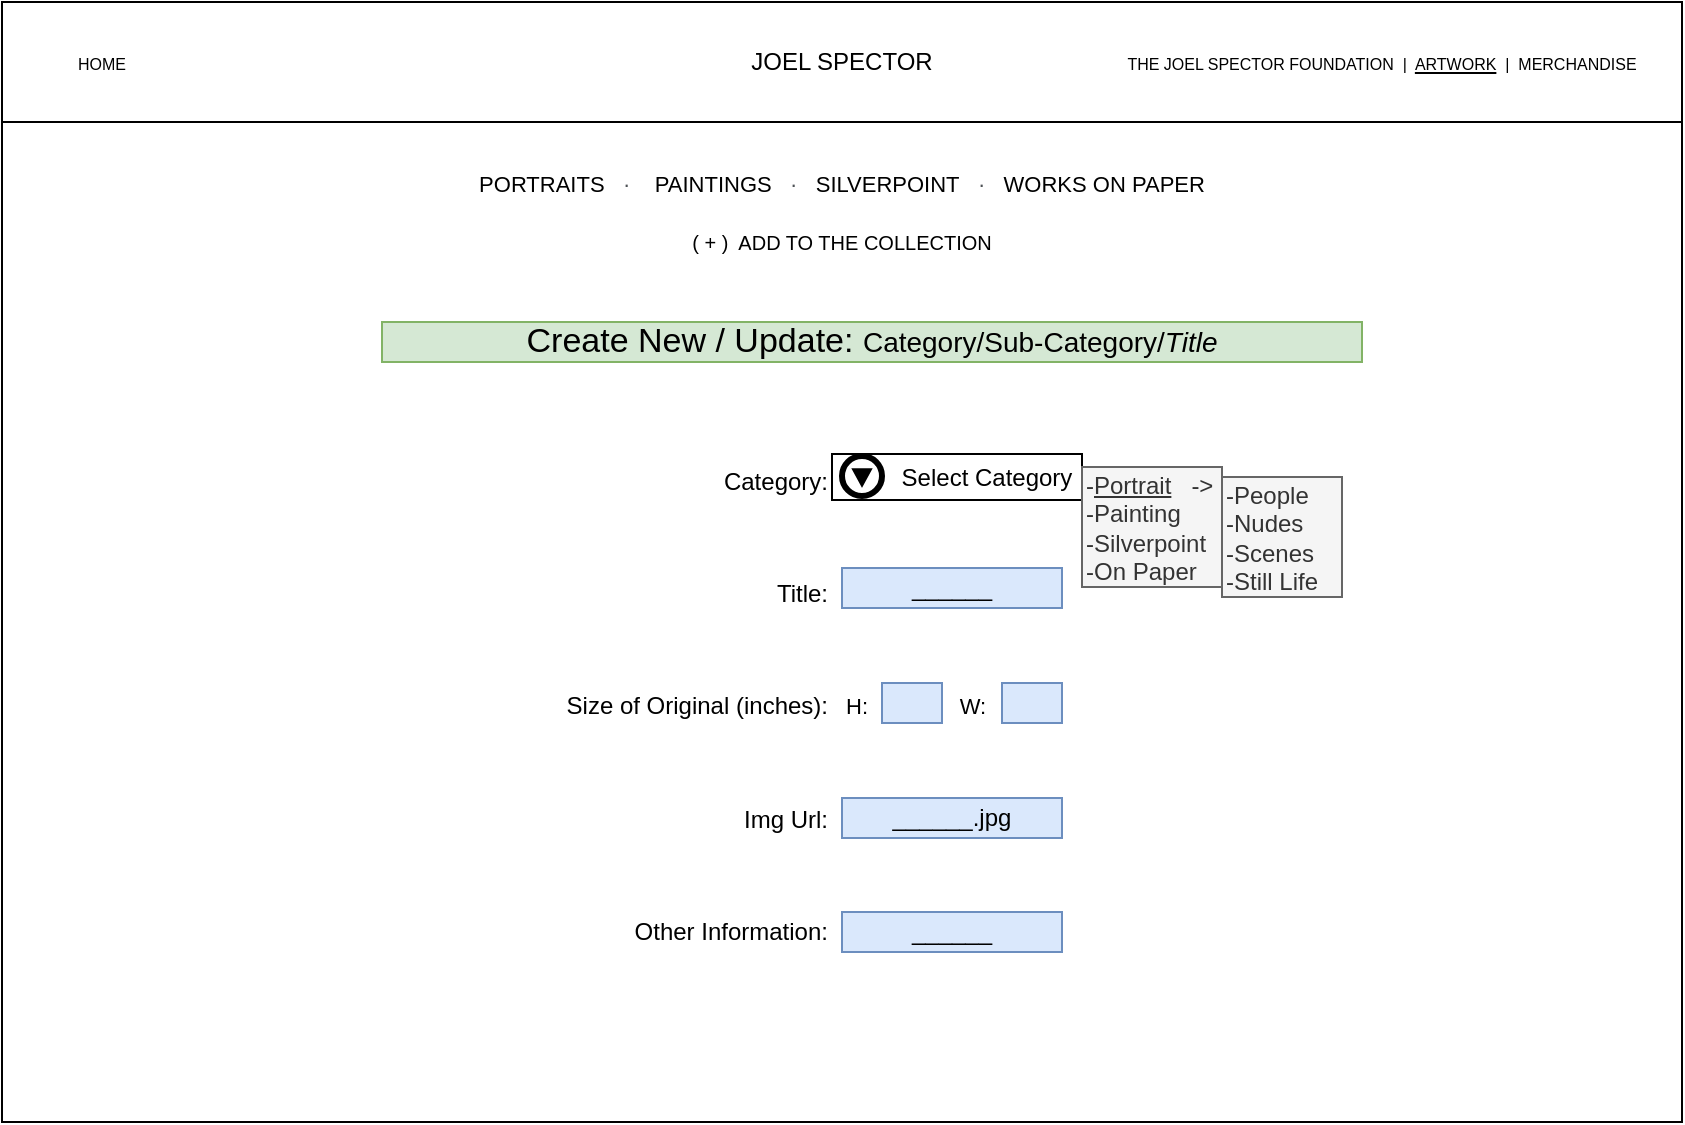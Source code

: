 <mxfile version="11.2.5" type="device" pages="1"><diagram id="U1AN3vYH6OboSDcvxBDI" name="Page-1"><mxGraphModel dx="1175" dy="704" grid="1" gridSize="10" guides="1" tooltips="1" connect="1" arrows="1" fold="1" page="1" pageScale="1" pageWidth="1100" pageHeight="850" math="0" shadow="0"><root><mxCell id="0"/><mxCell id="1" parent="0"/><mxCell id="Fhqgec3cTz_qxED8VwZ8-1" value="" style="rounded=0;whiteSpace=wrap;html=1;" vertex="1" parent="1"><mxGeometry x="120" y="80" width="840" height="560" as="geometry"/></mxCell><mxCell id="Fhqgec3cTz_qxED8VwZ8-2" value="JOEL SPECTOR" style="rounded=0;whiteSpace=wrap;html=1;" vertex="1" parent="1"><mxGeometry x="120" y="80" width="840" height="60" as="geometry"/></mxCell><mxCell id="Fhqgec3cTz_qxED8VwZ8-3" value="&lt;font style=&quot;font-size: 8px&quot;&gt;HOME&lt;/font&gt;" style="text;html=1;strokeColor=none;fillColor=none;align=center;verticalAlign=middle;whiteSpace=wrap;rounded=0;" vertex="1" parent="1"><mxGeometry x="150" y="100" width="40" height="20" as="geometry"/></mxCell><mxCell id="Fhqgec3cTz_qxED8VwZ8-4" value="&lt;font style=&quot;font-size: 8px&quot;&gt;THE JOEL SPECTOR FOUNDATION&amp;nbsp; |&amp;nbsp; &lt;u&gt;ARTWORK&lt;/u&gt;&amp;nbsp; |&amp;nbsp; MERCHANDISE&lt;/font&gt;" style="text;html=1;strokeColor=none;fillColor=none;align=center;verticalAlign=middle;whiteSpace=wrap;rounded=0;" vertex="1" parent="1"><mxGeometry x="660" y="100" width="300" height="20" as="geometry"/></mxCell><mxCell id="Fhqgec3cTz_qxED8VwZ8-5" value="&lt;font style=&quot;font-size: 11px&quot;&gt;&lt;font style=&quot;font-size: 11px&quot; face=&quot;Helvetica&quot;&gt;PORTRAITS&amp;nbsp; &amp;nbsp;&lt;span style=&quot;color: rgb(77 , 81 , 86) ; text-align: left ; background-color: rgb(255 , 255 , 255)&quot;&gt;·&amp;nbsp; &amp;nbsp;&lt;/span&gt;&amp;nbsp;PAINTINGS&amp;nbsp; &amp;nbsp;&lt;span style=&quot;color: rgb(77 , 81 , 86) ; text-align: left ; background-color: rgb(255 , 255 , 255)&quot;&gt;·&lt;/span&gt;&amp;nbsp; &amp;nbsp;SILVERPOINT&amp;nbsp; &amp;nbsp;&lt;span style=&quot;color: rgb(77 , 81 , 86) ; text-align: left ; background-color: rgb(255 , 255 , 255)&quot;&gt;·&lt;/span&gt;&amp;nbsp; &amp;nbsp;WORKS ON PAPER&lt;br&gt;&lt;br&gt;&lt;/font&gt;&lt;font style=&quot;font-size: 10px&quot; face=&quot;Helvetica&quot;&gt;( + )&amp;nbsp; ADD TO THE COLLECTION&lt;/font&gt;&lt;/font&gt;" style="text;html=1;strokeColor=none;fillColor=none;align=center;verticalAlign=middle;whiteSpace=wrap;rounded=0;fontFamily=ROBOTO;" vertex="1" parent="1"><mxGeometry x="120" y="160" width="840" height="50" as="geometry"/></mxCell><mxCell id="Fhqgec3cTz_qxED8VwZ8-33" value="&amp;nbsp; &amp;nbsp; &amp;nbsp; &amp;nbsp; &amp;nbsp;Select Category" style="rounded=0;whiteSpace=wrap;html=1;" vertex="1" parent="1"><mxGeometry x="535" y="306" width="125" height="23" as="geometry"/></mxCell><mxCell id="Fhqgec3cTz_qxED8VwZ8-35" value="" style="shape=mxgraph.bpmn.shape;html=1;verticalLabelPosition=bottom;labelBackgroundColor=#ffffff;verticalAlign=top;align=center;perimeter=ellipsePerimeter;outlineConnect=0;outline=end;symbol=signal;direction=west;" vertex="1" parent="1"><mxGeometry x="540" y="307" width="20" height="20" as="geometry"/></mxCell><mxCell id="Fhqgec3cTz_qxED8VwZ8-36" value="-&lt;u&gt;Portrait&lt;/u&gt;&amp;nbsp; &amp;nbsp;-&amp;gt;&lt;br&gt;-Painting&lt;br&gt;-Silverpoint&lt;br&gt;-On Paper" style="rounded=0;whiteSpace=wrap;html=1;align=left;fillColor=#f5f5f5;strokeColor=#666666;fontColor=#333333;" vertex="1" parent="1"><mxGeometry x="660" y="312.5" width="70" height="60" as="geometry"/></mxCell><mxCell id="Fhqgec3cTz_qxED8VwZ8-37" value="&lt;span&gt;-People&lt;/span&gt;&lt;br&gt;&lt;span&gt;-Nudes&lt;/span&gt;&lt;br&gt;&lt;span&gt;-Scenes&lt;/span&gt;&lt;br&gt;&lt;span&gt;-Still Life&lt;/span&gt;" style="rounded=0;whiteSpace=wrap;html=1;align=left;fillColor=#f5f5f5;strokeColor=#666666;fontColor=#333333;" vertex="1" parent="1"><mxGeometry x="730" y="317.5" width="60" height="60" as="geometry"/></mxCell><mxCell id="Fhqgec3cTz_qxED8VwZ8-38" value="&lt;p style=&quot;line-height: 470%&quot;&gt;Category:&lt;br&gt;Title:&lt;br&gt;Size of Original (inches):&lt;br&gt;Img Url:&lt;br&gt;Other Information:&lt;/p&gt;" style="text;html=1;strokeColor=none;fillColor=none;align=right;verticalAlign=middle;whiteSpace=wrap;rounded=0;" vertex="1" parent="1"><mxGeometry x="380" y="304" width="155" height="255" as="geometry"/></mxCell><mxCell id="Fhqgec3cTz_qxED8VwZ8-39" value="______" style="text;html=1;strokeColor=#6c8ebf;fillColor=#dae8fc;align=center;verticalAlign=middle;whiteSpace=wrap;rounded=0;" vertex="1" parent="1"><mxGeometry x="540" y="363" width="110" height="20" as="geometry"/></mxCell><mxCell id="Fhqgec3cTz_qxED8VwZ8-40" value="" style="text;html=1;strokeColor=#6c8ebf;fillColor=#dae8fc;align=center;verticalAlign=middle;whiteSpace=wrap;rounded=0;" vertex="1" parent="1"><mxGeometry x="560" y="420.5" width="30" height="20" as="geometry"/></mxCell><mxCell id="Fhqgec3cTz_qxED8VwZ8-41" value="______.jpg" style="text;html=1;strokeColor=#6c8ebf;fillColor=#dae8fc;align=center;verticalAlign=middle;whiteSpace=wrap;rounded=0;" vertex="1" parent="1"><mxGeometry x="540" y="478" width="110" height="20" as="geometry"/></mxCell><mxCell id="Fhqgec3cTz_qxED8VwZ8-42" value="______" style="text;html=1;strokeColor=#6c8ebf;fillColor=#dae8fc;align=center;verticalAlign=middle;whiteSpace=wrap;rounded=0;" vertex="1" parent="1"><mxGeometry x="540" y="535" width="110" height="20" as="geometry"/></mxCell><mxCell id="Fhqgec3cTz_qxED8VwZ8-43" value="Create New / Update: &lt;font style=&quot;font-size: 14px&quot;&gt;Category/Sub-Category/&lt;i&gt;Title&lt;/i&gt;&lt;/font&gt;" style="text;html=1;strokeColor=#82b366;fillColor=#d5e8d4;align=center;verticalAlign=middle;whiteSpace=wrap;rounded=0;strokeWidth=1;fontSize=17;" vertex="1" parent="1"><mxGeometry x="310" y="240" width="490" height="20" as="geometry"/></mxCell><mxCell id="Fhqgec3cTz_qxED8VwZ8-46" value="" style="text;html=1;strokeColor=#6c8ebf;fillColor=#dae8fc;align=center;verticalAlign=middle;whiteSpace=wrap;rounded=0;" vertex="1" parent="1"><mxGeometry x="620" y="420.5" width="30" height="20" as="geometry"/></mxCell><mxCell id="Fhqgec3cTz_qxED8VwZ8-47" value="&lt;font style=&quot;font-size: 11px&quot;&gt;H:&lt;/font&gt;" style="text;html=1;strokeColor=none;fillColor=none;align=center;verticalAlign=middle;whiteSpace=wrap;rounded=0;fontSize=17;" vertex="1" parent="1"><mxGeometry x="540" y="420.5" width="15" height="20" as="geometry"/></mxCell><mxCell id="Fhqgec3cTz_qxED8VwZ8-49" value="&lt;font style=&quot;font-size: 11px&quot;&gt;W:&lt;/font&gt;" style="text;html=1;strokeColor=none;fillColor=none;align=center;verticalAlign=middle;whiteSpace=wrap;rounded=0;fontSize=17;" vertex="1" parent="1"><mxGeometry x="597.5" y="420.5" width="15" height="20" as="geometry"/></mxCell></root></mxGraphModel></diagram></mxfile>